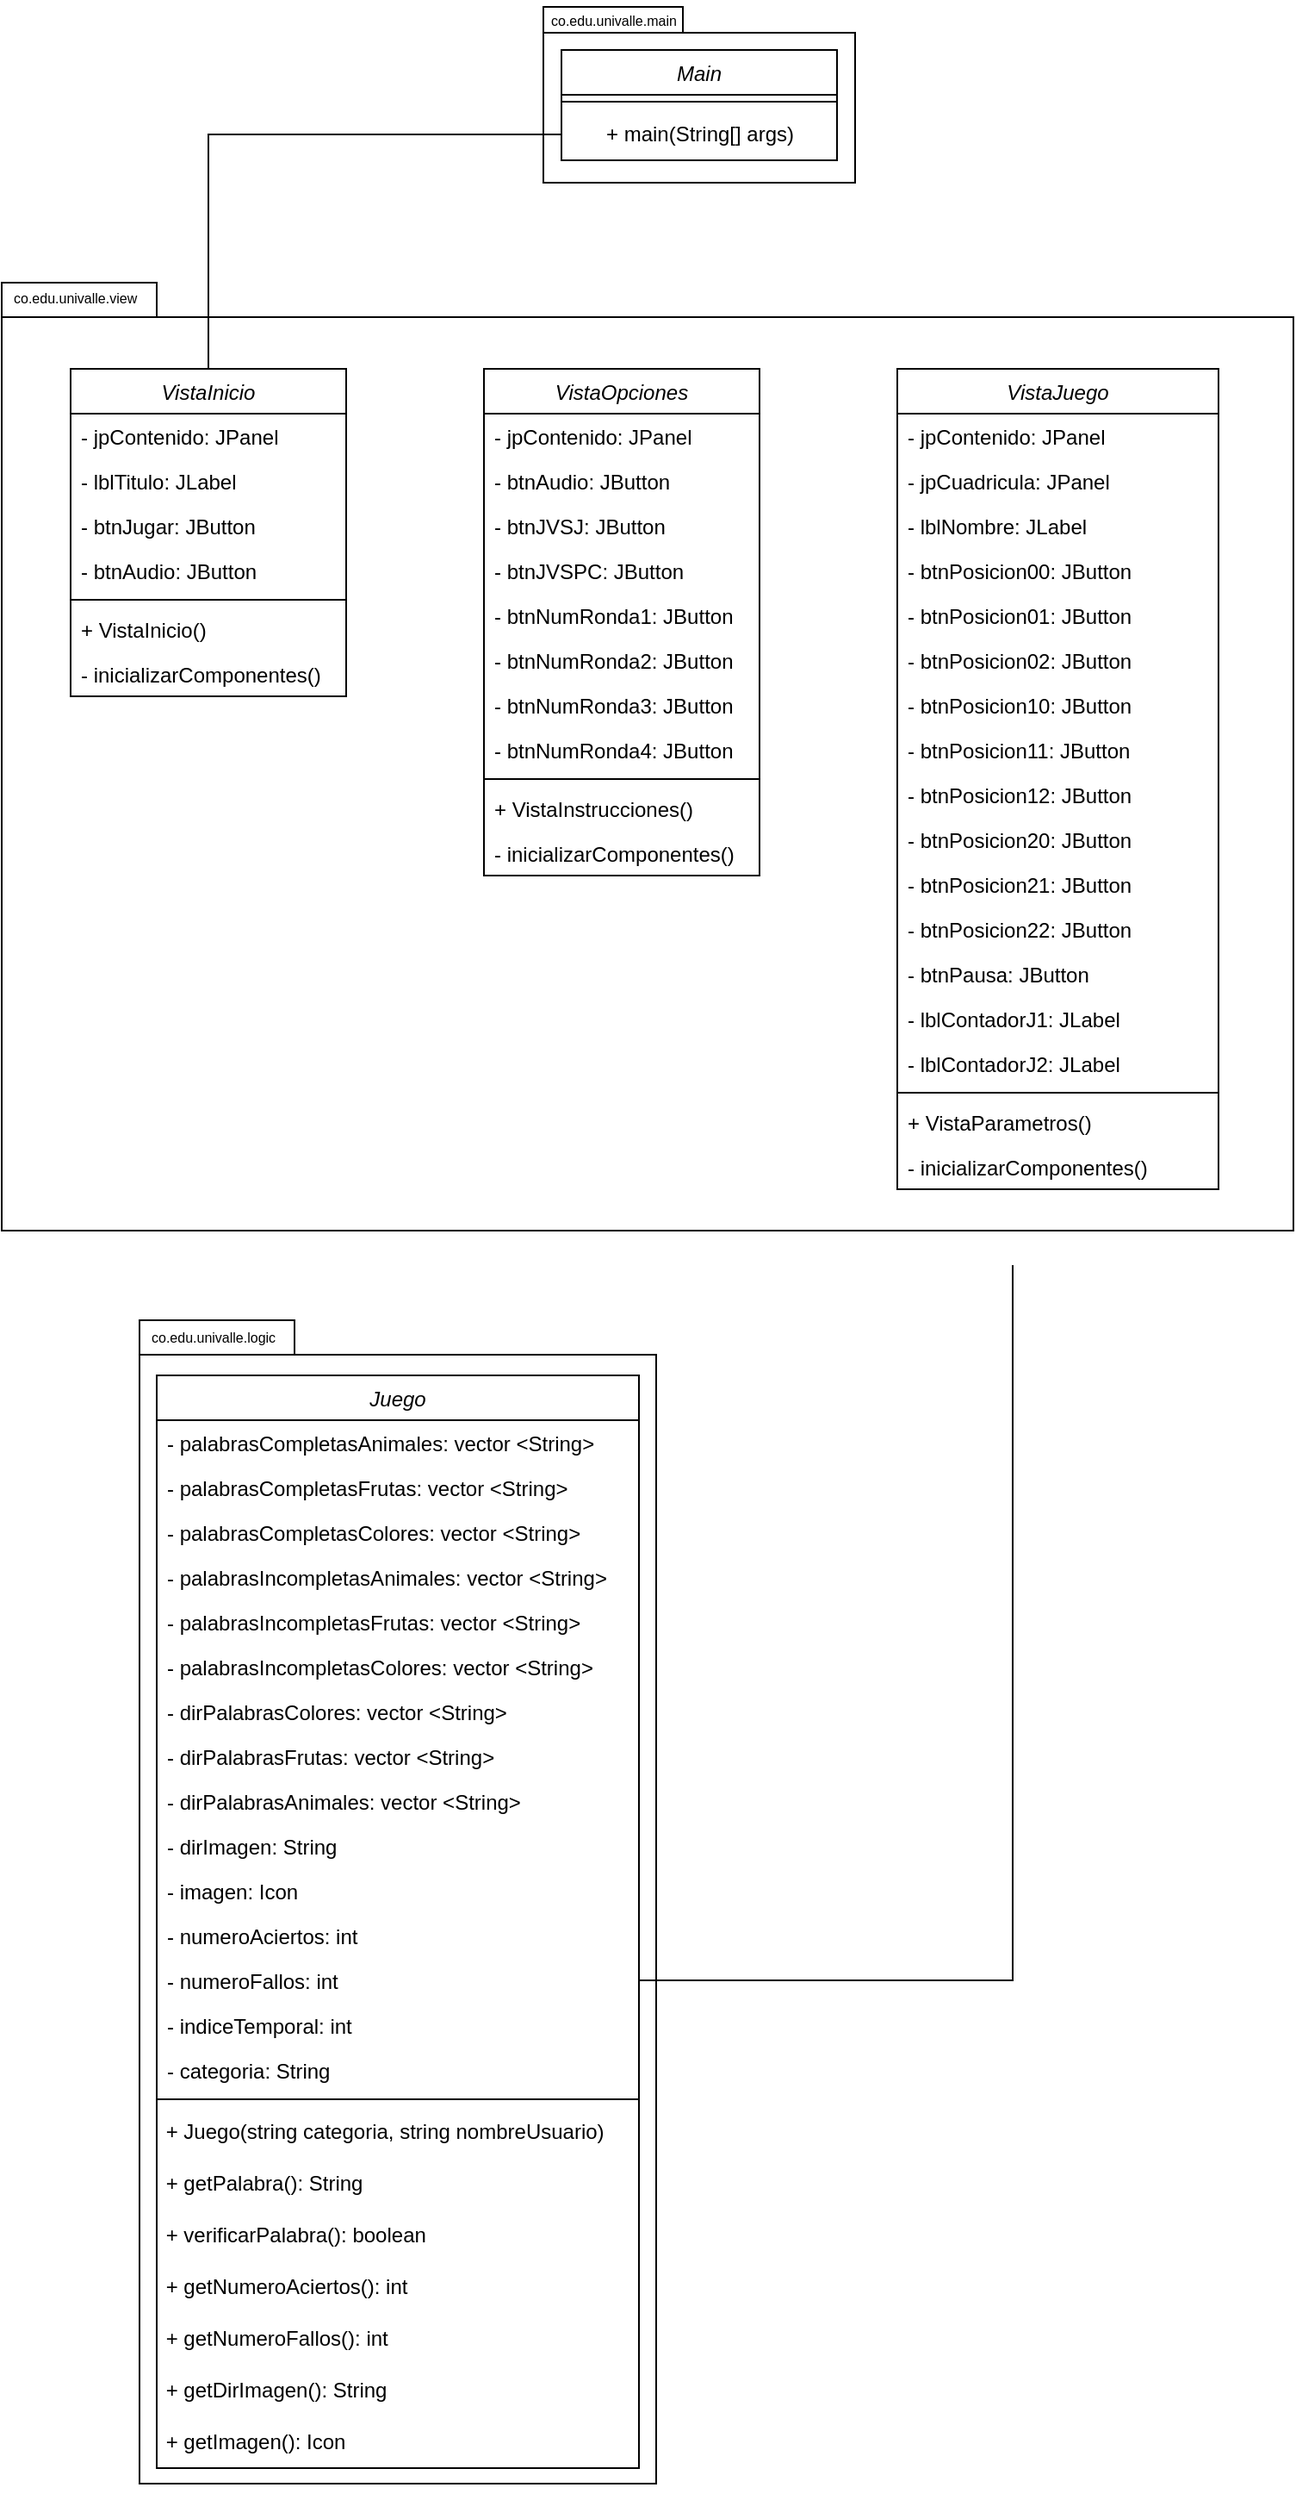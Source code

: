 <mxfile version="21.2.1" type="github">
  <diagram id="C5RBs43oDa-KdzZeNtuy" name="Page-1">
    <mxGraphModel dx="1434" dy="802" grid="1" gridSize="10" guides="1" tooltips="1" connect="1" arrows="1" fold="1" page="1" pageScale="1" pageWidth="827" pageHeight="1169" math="0" shadow="0">
      <root>
        <mxCell id="WIyWlLk6GJQsqaUBKTNV-0" />
        <mxCell id="WIyWlLk6GJQsqaUBKTNV-1" parent="WIyWlLk6GJQsqaUBKTNV-0" />
        <mxCell id="8PjbYwyH08GuXPHLSJ2T-105" value="" style="shape=folder;fontStyle=1;spacingTop=10;tabWidth=81;tabHeight=15;tabPosition=left;html=1;whiteSpace=wrap;" vertex="1" parent="WIyWlLk6GJQsqaUBKTNV-1">
          <mxGeometry x="324.5" y="60" width="181" height="102" as="geometry" />
        </mxCell>
        <mxCell id="8PjbYwyH08GuXPHLSJ2T-106" value="" style="shape=folder;fontStyle=1;spacingTop=10;tabWidth=90;tabHeight=20;tabPosition=left;html=1;whiteSpace=wrap;" vertex="1" parent="WIyWlLk6GJQsqaUBKTNV-1">
          <mxGeometry x="90" y="822" width="300" height="675" as="geometry" />
        </mxCell>
        <mxCell id="8PjbYwyH08GuXPHLSJ2T-114" value="" style="shape=folder;fontStyle=1;spacingTop=10;tabWidth=90;tabHeight=20;tabPosition=left;html=1;whiteSpace=wrap;" vertex="1" parent="WIyWlLk6GJQsqaUBKTNV-1">
          <mxGeometry x="10" y="220" width="750" height="550" as="geometry" />
        </mxCell>
        <mxCell id="8PjbYwyH08GuXPHLSJ2T-115" value="Main" style="swimlane;fontStyle=2;align=center;verticalAlign=top;childLayout=stackLayout;horizontal=1;startSize=26;horizontalStack=0;resizeParent=1;resizeLast=0;collapsible=1;marginBottom=0;rounded=0;shadow=0;strokeWidth=1;" vertex="1" parent="WIyWlLk6GJQsqaUBKTNV-1">
          <mxGeometry x="335" y="85" width="160" height="64" as="geometry">
            <mxRectangle x="300" y="50" width="160" height="26" as="alternateBounds" />
          </mxGeometry>
        </mxCell>
        <mxCell id="8PjbYwyH08GuXPHLSJ2T-116" value="" style="line;html=1;strokeWidth=1;align=left;verticalAlign=middle;spacingTop=-1;spacingLeft=3;spacingRight=3;rotatable=0;labelPosition=right;points=[];portConstraint=eastwest;" vertex="1" parent="8PjbYwyH08GuXPHLSJ2T-115">
          <mxGeometry y="26" width="160" height="8" as="geometry" />
        </mxCell>
        <mxCell id="8PjbYwyH08GuXPHLSJ2T-117" value="+ main(String[] args)" style="text;html=1;align=center;verticalAlign=middle;resizable=0;points=[];autosize=1;strokeColor=none;fillColor=none;" vertex="1" parent="8PjbYwyH08GuXPHLSJ2T-115">
          <mxGeometry y="34" width="160" height="30" as="geometry" />
        </mxCell>
        <mxCell id="8PjbYwyH08GuXPHLSJ2T-118" value="VistaOpciones" style="swimlane;fontStyle=2;align=center;verticalAlign=top;childLayout=stackLayout;horizontal=1;startSize=26;horizontalStack=0;resizeParent=1;resizeLast=0;collapsible=1;marginBottom=0;rounded=0;shadow=0;strokeWidth=1;" vertex="1" parent="WIyWlLk6GJQsqaUBKTNV-1">
          <mxGeometry x="290" y="270" width="160" height="294" as="geometry">
            <mxRectangle x="130" y="380" width="160" height="26" as="alternateBounds" />
          </mxGeometry>
        </mxCell>
        <mxCell id="8PjbYwyH08GuXPHLSJ2T-119" value="- jpContenido: JPanel" style="text;align=left;verticalAlign=top;spacingLeft=4;spacingRight=4;overflow=hidden;rotatable=0;points=[[0,0.5],[1,0.5]];portConstraint=eastwest;" vertex="1" parent="8PjbYwyH08GuXPHLSJ2T-118">
          <mxGeometry y="26" width="160" height="26" as="geometry" />
        </mxCell>
        <mxCell id="8PjbYwyH08GuXPHLSJ2T-121" value="- btnAudio: JButton" style="text;align=left;verticalAlign=top;spacingLeft=4;spacingRight=4;overflow=hidden;rotatable=0;points=[[0,0.5],[1,0.5]];portConstraint=eastwest;rounded=0;shadow=0;html=0;" vertex="1" parent="8PjbYwyH08GuXPHLSJ2T-118">
          <mxGeometry y="52" width="160" height="26" as="geometry" />
        </mxCell>
        <mxCell id="8PjbYwyH08GuXPHLSJ2T-122" value="- btnJVSJ: JButton" style="text;align=left;verticalAlign=top;spacingLeft=4;spacingRight=4;overflow=hidden;rotatable=0;points=[[0,0.5],[1,0.5]];portConstraint=eastwest;rounded=0;shadow=0;html=0;" vertex="1" parent="8PjbYwyH08GuXPHLSJ2T-118">
          <mxGeometry y="78" width="160" height="26" as="geometry" />
        </mxCell>
        <mxCell id="8PjbYwyH08GuXPHLSJ2T-210" value="- btnJVSPC: JButton" style="text;align=left;verticalAlign=top;spacingLeft=4;spacingRight=4;overflow=hidden;rotatable=0;points=[[0,0.5],[1,0.5]];portConstraint=eastwest;rounded=0;shadow=0;html=0;" vertex="1" parent="8PjbYwyH08GuXPHLSJ2T-118">
          <mxGeometry y="104" width="160" height="26" as="geometry" />
        </mxCell>
        <mxCell id="8PjbYwyH08GuXPHLSJ2T-211" value="- btnNumRonda1: JButton" style="text;align=left;verticalAlign=top;spacingLeft=4;spacingRight=4;overflow=hidden;rotatable=0;points=[[0,0.5],[1,0.5]];portConstraint=eastwest;rounded=0;shadow=0;html=0;" vertex="1" parent="8PjbYwyH08GuXPHLSJ2T-118">
          <mxGeometry y="130" width="160" height="26" as="geometry" />
        </mxCell>
        <mxCell id="8PjbYwyH08GuXPHLSJ2T-212" value="- btnNumRonda2: JButton" style="text;align=left;verticalAlign=top;spacingLeft=4;spacingRight=4;overflow=hidden;rotatable=0;points=[[0,0.5],[1,0.5]];portConstraint=eastwest;rounded=0;shadow=0;html=0;" vertex="1" parent="8PjbYwyH08GuXPHLSJ2T-118">
          <mxGeometry y="156" width="160" height="26" as="geometry" />
        </mxCell>
        <mxCell id="8PjbYwyH08GuXPHLSJ2T-213" value="- btnNumRonda3: JButton" style="text;align=left;verticalAlign=top;spacingLeft=4;spacingRight=4;overflow=hidden;rotatable=0;points=[[0,0.5],[1,0.5]];portConstraint=eastwest;rounded=0;shadow=0;html=0;" vertex="1" parent="8PjbYwyH08GuXPHLSJ2T-118">
          <mxGeometry y="182" width="160" height="26" as="geometry" />
        </mxCell>
        <mxCell id="8PjbYwyH08GuXPHLSJ2T-214" value="- btnNumRonda4: JButton" style="text;align=left;verticalAlign=top;spacingLeft=4;spacingRight=4;overflow=hidden;rotatable=0;points=[[0,0.5],[1,0.5]];portConstraint=eastwest;rounded=0;shadow=0;html=0;" vertex="1" parent="8PjbYwyH08GuXPHLSJ2T-118">
          <mxGeometry y="208" width="160" height="26" as="geometry" />
        </mxCell>
        <mxCell id="8PjbYwyH08GuXPHLSJ2T-123" value="" style="line;html=1;strokeWidth=1;align=left;verticalAlign=middle;spacingTop=-1;spacingLeft=3;spacingRight=3;rotatable=0;labelPosition=right;points=[];portConstraint=eastwest;" vertex="1" parent="8PjbYwyH08GuXPHLSJ2T-118">
          <mxGeometry y="234" width="160" height="8" as="geometry" />
        </mxCell>
        <mxCell id="8PjbYwyH08GuXPHLSJ2T-124" value="+ VistaInstrucciones()" style="text;align=left;verticalAlign=top;spacingLeft=4;spacingRight=4;overflow=hidden;rotatable=0;points=[[0,0.5],[1,0.5]];portConstraint=eastwest;" vertex="1" parent="8PjbYwyH08GuXPHLSJ2T-118">
          <mxGeometry y="242" width="160" height="26" as="geometry" />
        </mxCell>
        <mxCell id="8PjbYwyH08GuXPHLSJ2T-125" value="- inicializarComponentes()" style="text;align=left;verticalAlign=top;spacingLeft=4;spacingRight=4;overflow=hidden;rotatable=0;points=[[0,0.5],[1,0.5]];portConstraint=eastwest;" vertex="1" parent="8PjbYwyH08GuXPHLSJ2T-118">
          <mxGeometry y="268" width="160" height="26" as="geometry" />
        </mxCell>
        <mxCell id="8PjbYwyH08GuXPHLSJ2T-126" value="Juego" style="swimlane;fontStyle=2;align=center;verticalAlign=top;childLayout=stackLayout;horizontal=1;startSize=26;horizontalStack=0;resizeParent=1;resizeLast=0;collapsible=1;marginBottom=0;rounded=0;shadow=0;strokeWidth=1;" vertex="1" parent="WIyWlLk6GJQsqaUBKTNV-1">
          <mxGeometry x="100" y="854" width="280" height="634" as="geometry">
            <mxRectangle x="340" y="380" width="170" height="26" as="alternateBounds" />
          </mxGeometry>
        </mxCell>
        <mxCell id="8PjbYwyH08GuXPHLSJ2T-127" value="- palabrasCompletasAnimales: vector &lt;String&gt;" style="text;align=left;verticalAlign=top;spacingLeft=4;spacingRight=4;overflow=hidden;rotatable=0;points=[[0,0.5],[1,0.5]];portConstraint=eastwest;" vertex="1" parent="8PjbYwyH08GuXPHLSJ2T-126">
          <mxGeometry y="26" width="280" height="26" as="geometry" />
        </mxCell>
        <mxCell id="8PjbYwyH08GuXPHLSJ2T-128" value="- palabrasCompletasFrutas: vector &lt;String&gt;" style="text;align=left;verticalAlign=top;spacingLeft=4;spacingRight=4;overflow=hidden;rotatable=0;points=[[0,0.5],[1,0.5]];portConstraint=eastwest;" vertex="1" parent="8PjbYwyH08GuXPHLSJ2T-126">
          <mxGeometry y="52" width="280" height="26" as="geometry" />
        </mxCell>
        <mxCell id="8PjbYwyH08GuXPHLSJ2T-129" value="- palabrasCompletasColores: vector &lt;String&gt;" style="text;align=left;verticalAlign=top;spacingLeft=4;spacingRight=4;overflow=hidden;rotatable=0;points=[[0,0.5],[1,0.5]];portConstraint=eastwest;" vertex="1" parent="8PjbYwyH08GuXPHLSJ2T-126">
          <mxGeometry y="78" width="280" height="26" as="geometry" />
        </mxCell>
        <mxCell id="8PjbYwyH08GuXPHLSJ2T-130" value="- palabrasIncompletasAnimales: vector &lt;String&gt;" style="text;align=left;verticalAlign=top;spacingLeft=4;spacingRight=4;overflow=hidden;rotatable=0;points=[[0,0.5],[1,0.5]];portConstraint=eastwest;" vertex="1" parent="8PjbYwyH08GuXPHLSJ2T-126">
          <mxGeometry y="104" width="280" height="26" as="geometry" />
        </mxCell>
        <mxCell id="8PjbYwyH08GuXPHLSJ2T-131" value="- palabrasIncompletasFrutas: vector &lt;String&gt;" style="text;align=left;verticalAlign=top;spacingLeft=4;spacingRight=4;overflow=hidden;rotatable=0;points=[[0,0.5],[1,0.5]];portConstraint=eastwest;" vertex="1" parent="8PjbYwyH08GuXPHLSJ2T-126">
          <mxGeometry y="130" width="280" height="26" as="geometry" />
        </mxCell>
        <mxCell id="8PjbYwyH08GuXPHLSJ2T-132" value="- palabrasIncompletasColores: vector &lt;String&gt;" style="text;align=left;verticalAlign=top;spacingLeft=4;spacingRight=4;overflow=hidden;rotatable=0;points=[[0,0.5],[1,0.5]];portConstraint=eastwest;" vertex="1" parent="8PjbYwyH08GuXPHLSJ2T-126">
          <mxGeometry y="156" width="280" height="26" as="geometry" />
        </mxCell>
        <mxCell id="8PjbYwyH08GuXPHLSJ2T-133" value="- dirPalabrasColores: vector &lt;String&gt;" style="text;align=left;verticalAlign=top;spacingLeft=4;spacingRight=4;overflow=hidden;rotatable=0;points=[[0,0.5],[1,0.5]];portConstraint=eastwest;" vertex="1" parent="8PjbYwyH08GuXPHLSJ2T-126">
          <mxGeometry y="182" width="280" height="26" as="geometry" />
        </mxCell>
        <mxCell id="8PjbYwyH08GuXPHLSJ2T-134" value="- dirPalabrasFrutas: vector &lt;String&gt;" style="text;align=left;verticalAlign=top;spacingLeft=4;spacingRight=4;overflow=hidden;rotatable=0;points=[[0,0.5],[1,0.5]];portConstraint=eastwest;" vertex="1" parent="8PjbYwyH08GuXPHLSJ2T-126">
          <mxGeometry y="208" width="280" height="26" as="geometry" />
        </mxCell>
        <mxCell id="8PjbYwyH08GuXPHLSJ2T-135" value="- dirPalabrasAnimales: vector &lt;String&gt;" style="text;align=left;verticalAlign=top;spacingLeft=4;spacingRight=4;overflow=hidden;rotatable=0;points=[[0,0.5],[1,0.5]];portConstraint=eastwest;" vertex="1" parent="8PjbYwyH08GuXPHLSJ2T-126">
          <mxGeometry y="234" width="280" height="26" as="geometry" />
        </mxCell>
        <mxCell id="8PjbYwyH08GuXPHLSJ2T-136" value="- dirImagen: String" style="text;align=left;verticalAlign=top;spacingLeft=4;spacingRight=4;overflow=hidden;rotatable=0;points=[[0,0.5],[1,0.5]];portConstraint=eastwest;" vertex="1" parent="8PjbYwyH08GuXPHLSJ2T-126">
          <mxGeometry y="260" width="280" height="26" as="geometry" />
        </mxCell>
        <mxCell id="8PjbYwyH08GuXPHLSJ2T-137" value="- imagen: Icon" style="text;align=left;verticalAlign=top;spacingLeft=4;spacingRight=4;overflow=hidden;rotatable=0;points=[[0,0.5],[1,0.5]];portConstraint=eastwest;" vertex="1" parent="8PjbYwyH08GuXPHLSJ2T-126">
          <mxGeometry y="286" width="280" height="26" as="geometry" />
        </mxCell>
        <mxCell id="8PjbYwyH08GuXPHLSJ2T-138" value="- numeroAciertos: int" style="text;align=left;verticalAlign=top;spacingLeft=4;spacingRight=4;overflow=hidden;rotatable=0;points=[[0,0.5],[1,0.5]];portConstraint=eastwest;" vertex="1" parent="8PjbYwyH08GuXPHLSJ2T-126">
          <mxGeometry y="312" width="280" height="26" as="geometry" />
        </mxCell>
        <mxCell id="8PjbYwyH08GuXPHLSJ2T-139" value="- numeroFallos: int" style="text;align=left;verticalAlign=top;spacingLeft=4;spacingRight=4;overflow=hidden;rotatable=0;points=[[0,0.5],[1,0.5]];portConstraint=eastwest;" vertex="1" parent="8PjbYwyH08GuXPHLSJ2T-126">
          <mxGeometry y="338" width="280" height="26" as="geometry" />
        </mxCell>
        <mxCell id="8PjbYwyH08GuXPHLSJ2T-140" value="- indiceTemporal: int" style="text;align=left;verticalAlign=top;spacingLeft=4;spacingRight=4;overflow=hidden;rotatable=0;points=[[0,0.5],[1,0.5]];portConstraint=eastwest;" vertex="1" parent="8PjbYwyH08GuXPHLSJ2T-126">
          <mxGeometry y="364" width="280" height="26" as="geometry" />
        </mxCell>
        <mxCell id="8PjbYwyH08GuXPHLSJ2T-141" value="- categoria: String" style="text;align=left;verticalAlign=top;spacingLeft=4;spacingRight=4;overflow=hidden;rotatable=0;points=[[0,0.5],[1,0.5]];portConstraint=eastwest;" vertex="1" parent="8PjbYwyH08GuXPHLSJ2T-126">
          <mxGeometry y="390" width="280" height="26" as="geometry" />
        </mxCell>
        <mxCell id="8PjbYwyH08GuXPHLSJ2T-142" value="" style="line;html=1;strokeWidth=1;align=left;verticalAlign=middle;spacingTop=-1;spacingLeft=3;spacingRight=3;rotatable=0;labelPosition=right;points=[];portConstraint=eastwest;" vertex="1" parent="8PjbYwyH08GuXPHLSJ2T-126">
          <mxGeometry y="416" width="280" height="8" as="geometry" />
        </mxCell>
        <mxCell id="8PjbYwyH08GuXPHLSJ2T-143" value="&amp;nbsp;+ Juego(string categoria, string nombreUsuario)" style="text;html=1;align=left;verticalAlign=middle;resizable=0;points=[];autosize=1;strokeColor=none;fillColor=none;" vertex="1" parent="8PjbYwyH08GuXPHLSJ2T-126">
          <mxGeometry y="424" width="280" height="30" as="geometry" />
        </mxCell>
        <mxCell id="8PjbYwyH08GuXPHLSJ2T-144" value="&amp;nbsp;+ getPalabra(): String" style="text;html=1;align=left;verticalAlign=middle;resizable=0;points=[];autosize=1;strokeColor=none;fillColor=none;" vertex="1" parent="8PjbYwyH08GuXPHLSJ2T-126">
          <mxGeometry y="454" width="280" height="30" as="geometry" />
        </mxCell>
        <mxCell id="8PjbYwyH08GuXPHLSJ2T-145" value="&amp;nbsp;+ verificarPalabra(): boolean" style="text;html=1;align=left;verticalAlign=middle;resizable=0;points=[];autosize=1;strokeColor=none;fillColor=none;" vertex="1" parent="8PjbYwyH08GuXPHLSJ2T-126">
          <mxGeometry y="484" width="280" height="30" as="geometry" />
        </mxCell>
        <mxCell id="8PjbYwyH08GuXPHLSJ2T-146" value="&amp;nbsp;+ getNumeroAciertos(): int" style="text;html=1;align=left;verticalAlign=middle;resizable=0;points=[];autosize=1;strokeColor=none;fillColor=none;" vertex="1" parent="8PjbYwyH08GuXPHLSJ2T-126">
          <mxGeometry y="514" width="280" height="30" as="geometry" />
        </mxCell>
        <mxCell id="8PjbYwyH08GuXPHLSJ2T-147" value="&amp;nbsp;+ getNumeroFallos(): int" style="text;html=1;align=left;verticalAlign=middle;resizable=0;points=[];autosize=1;strokeColor=none;fillColor=none;" vertex="1" parent="8PjbYwyH08GuXPHLSJ2T-126">
          <mxGeometry y="544" width="280" height="30" as="geometry" />
        </mxCell>
        <mxCell id="8PjbYwyH08GuXPHLSJ2T-148" value="&amp;nbsp;+ getDirImagen(): String" style="text;html=1;align=left;verticalAlign=middle;resizable=0;points=[];autosize=1;strokeColor=none;fillColor=none;" vertex="1" parent="8PjbYwyH08GuXPHLSJ2T-126">
          <mxGeometry y="574" width="280" height="30" as="geometry" />
        </mxCell>
        <mxCell id="8PjbYwyH08GuXPHLSJ2T-149" value="&amp;nbsp;+ getImagen(): Icon" style="text;html=1;align=left;verticalAlign=middle;resizable=0;points=[];autosize=1;strokeColor=none;fillColor=none;" vertex="1" parent="8PjbYwyH08GuXPHLSJ2T-126">
          <mxGeometry y="604" width="280" height="30" as="geometry" />
        </mxCell>
        <mxCell id="8PjbYwyH08GuXPHLSJ2T-150" value="VistaInicio" style="swimlane;fontStyle=2;align=center;verticalAlign=top;childLayout=stackLayout;horizontal=1;startSize=26;horizontalStack=0;resizeParent=1;resizeLast=0;collapsible=1;marginBottom=0;rounded=0;shadow=0;strokeWidth=1;" vertex="1" parent="WIyWlLk6GJQsqaUBKTNV-1">
          <mxGeometry x="50" y="270" width="160" height="190" as="geometry">
            <mxRectangle x="550" y="140" width="160" height="26" as="alternateBounds" />
          </mxGeometry>
        </mxCell>
        <mxCell id="8PjbYwyH08GuXPHLSJ2T-151" value="- jpContenido: JPanel" style="text;align=left;verticalAlign=top;spacingLeft=4;spacingRight=4;overflow=hidden;rotatable=0;points=[[0,0.5],[1,0.5]];portConstraint=eastwest;" vertex="1" parent="8PjbYwyH08GuXPHLSJ2T-150">
          <mxGeometry y="26" width="160" height="26" as="geometry" />
        </mxCell>
        <mxCell id="8PjbYwyH08GuXPHLSJ2T-152" value="- lblTitulo: JLabel" style="text;align=left;verticalAlign=top;spacingLeft=4;spacingRight=4;overflow=hidden;rotatable=0;points=[[0,0.5],[1,0.5]];portConstraint=eastwest;" vertex="1" parent="8PjbYwyH08GuXPHLSJ2T-150">
          <mxGeometry y="52" width="160" height="26" as="geometry" />
        </mxCell>
        <mxCell id="8PjbYwyH08GuXPHLSJ2T-154" value="- btnJugar: JButton" style="text;align=left;verticalAlign=top;spacingLeft=4;spacingRight=4;overflow=hidden;rotatable=0;points=[[0,0.5],[1,0.5]];portConstraint=eastwest;rounded=0;shadow=0;html=0;" vertex="1" parent="8PjbYwyH08GuXPHLSJ2T-150">
          <mxGeometry y="78" width="160" height="26" as="geometry" />
        </mxCell>
        <mxCell id="8PjbYwyH08GuXPHLSJ2T-155" value="- btnAudio: JButton" style="text;align=left;verticalAlign=top;spacingLeft=4;spacingRight=4;overflow=hidden;rotatable=0;points=[[0,0.5],[1,0.5]];portConstraint=eastwest;rounded=0;shadow=0;html=0;" vertex="1" parent="8PjbYwyH08GuXPHLSJ2T-150">
          <mxGeometry y="104" width="160" height="26" as="geometry" />
        </mxCell>
        <mxCell id="8PjbYwyH08GuXPHLSJ2T-156" value="" style="line;html=1;strokeWidth=1;align=left;verticalAlign=middle;spacingTop=-1;spacingLeft=3;spacingRight=3;rotatable=0;labelPosition=right;points=[];portConstraint=eastwest;" vertex="1" parent="8PjbYwyH08GuXPHLSJ2T-150">
          <mxGeometry y="130" width="160" height="8" as="geometry" />
        </mxCell>
        <mxCell id="8PjbYwyH08GuXPHLSJ2T-157" value="+ VistaInicio()" style="text;align=left;verticalAlign=top;spacingLeft=4;spacingRight=4;overflow=hidden;rotatable=0;points=[[0,0.5],[1,0.5]];portConstraint=eastwest;" vertex="1" parent="8PjbYwyH08GuXPHLSJ2T-150">
          <mxGeometry y="138" width="160" height="26" as="geometry" />
        </mxCell>
        <mxCell id="8PjbYwyH08GuXPHLSJ2T-158" value="- inicializarComponentes()" style="text;align=left;verticalAlign=top;spacingLeft=4;spacingRight=4;overflow=hidden;rotatable=0;points=[[0,0.5],[1,0.5]];portConstraint=eastwest;" vertex="1" parent="8PjbYwyH08GuXPHLSJ2T-150">
          <mxGeometry y="164" width="160" height="26" as="geometry" />
        </mxCell>
        <mxCell id="8PjbYwyH08GuXPHLSJ2T-159" value="VistaJuego" style="swimlane;fontStyle=2;align=center;verticalAlign=top;childLayout=stackLayout;horizontal=1;startSize=26;horizontalStack=0;resizeParent=1;resizeLast=0;collapsible=1;marginBottom=0;rounded=0;shadow=0;strokeWidth=1;" vertex="1" parent="WIyWlLk6GJQsqaUBKTNV-1">
          <mxGeometry x="530" y="270" width="186.5" height="476" as="geometry">
            <mxRectangle x="550" y="140" width="160" height="26" as="alternateBounds" />
          </mxGeometry>
        </mxCell>
        <mxCell id="8PjbYwyH08GuXPHLSJ2T-160" value="- jpContenido: JPanel" style="text;align=left;verticalAlign=top;spacingLeft=4;spacingRight=4;overflow=hidden;rotatable=0;points=[[0,0.5],[1,0.5]];portConstraint=eastwest;" vertex="1" parent="8PjbYwyH08GuXPHLSJ2T-159">
          <mxGeometry y="26" width="186.5" height="26" as="geometry" />
        </mxCell>
        <mxCell id="8PjbYwyH08GuXPHLSJ2T-216" value="- jpCuadricula: JPanel" style="text;align=left;verticalAlign=top;spacingLeft=4;spacingRight=4;overflow=hidden;rotatable=0;points=[[0,0.5],[1,0.5]];portConstraint=eastwest;" vertex="1" parent="8PjbYwyH08GuXPHLSJ2T-159">
          <mxGeometry y="52" width="186.5" height="26" as="geometry" />
        </mxCell>
        <mxCell id="8PjbYwyH08GuXPHLSJ2T-161" value="- lblNombre: JLabel" style="text;align=left;verticalAlign=top;spacingLeft=4;spacingRight=4;overflow=hidden;rotatable=0;points=[[0,0.5],[1,0.5]];portConstraint=eastwest;" vertex="1" parent="8PjbYwyH08GuXPHLSJ2T-159">
          <mxGeometry y="78" width="186.5" height="26" as="geometry" />
        </mxCell>
        <mxCell id="8PjbYwyH08GuXPHLSJ2T-217" value="- btnPosicion00: JButton" style="text;align=left;verticalAlign=top;spacingLeft=4;spacingRight=4;overflow=hidden;rotatable=0;points=[[0,0.5],[1,0.5]];portConstraint=eastwest;rounded=0;shadow=0;html=0;" vertex="1" parent="8PjbYwyH08GuXPHLSJ2T-159">
          <mxGeometry y="104" width="186.5" height="26" as="geometry" />
        </mxCell>
        <mxCell id="8PjbYwyH08GuXPHLSJ2T-220" value="- btnPosicion01: JButton" style="text;align=left;verticalAlign=top;spacingLeft=4;spacingRight=4;overflow=hidden;rotatable=0;points=[[0,0.5],[1,0.5]];portConstraint=eastwest;rounded=0;shadow=0;html=0;" vertex="1" parent="8PjbYwyH08GuXPHLSJ2T-159">
          <mxGeometry y="130" width="186.5" height="26" as="geometry" />
        </mxCell>
        <mxCell id="8PjbYwyH08GuXPHLSJ2T-219" value="- btnPosicion02: JButton" style="text;align=left;verticalAlign=top;spacingLeft=4;spacingRight=4;overflow=hidden;rotatable=0;points=[[0,0.5],[1,0.5]];portConstraint=eastwest;rounded=0;shadow=0;html=0;" vertex="1" parent="8PjbYwyH08GuXPHLSJ2T-159">
          <mxGeometry y="156" width="186.5" height="26" as="geometry" />
        </mxCell>
        <mxCell id="8PjbYwyH08GuXPHLSJ2T-218" value="- btnPosicion10: JButton" style="text;align=left;verticalAlign=top;spacingLeft=4;spacingRight=4;overflow=hidden;rotatable=0;points=[[0,0.5],[1,0.5]];portConstraint=eastwest;rounded=0;shadow=0;html=0;" vertex="1" parent="8PjbYwyH08GuXPHLSJ2T-159">
          <mxGeometry y="182" width="186.5" height="26" as="geometry" />
        </mxCell>
        <mxCell id="8PjbYwyH08GuXPHLSJ2T-164" value="- btnPosicion11: JButton" style="text;align=left;verticalAlign=top;spacingLeft=4;spacingRight=4;overflow=hidden;rotatable=0;points=[[0,0.5],[1,0.5]];portConstraint=eastwest;rounded=0;shadow=0;html=0;" vertex="1" parent="8PjbYwyH08GuXPHLSJ2T-159">
          <mxGeometry y="208" width="186.5" height="26" as="geometry" />
        </mxCell>
        <mxCell id="8PjbYwyH08GuXPHLSJ2T-165" value="- btnPosicion12: JButton" style="text;align=left;verticalAlign=top;spacingLeft=4;spacingRight=4;overflow=hidden;rotatable=0;points=[[0,0.5],[1,0.5]];portConstraint=eastwest;rounded=0;shadow=0;html=0;" vertex="1" parent="8PjbYwyH08GuXPHLSJ2T-159">
          <mxGeometry y="234" width="186.5" height="26" as="geometry" />
        </mxCell>
        <mxCell id="8PjbYwyH08GuXPHLSJ2T-166" value="- btnPosicion20: JButton" style="text;align=left;verticalAlign=top;spacingLeft=4;spacingRight=4;overflow=hidden;rotatable=0;points=[[0,0.5],[1,0.5]];portConstraint=eastwest;rounded=0;shadow=0;html=0;" vertex="1" parent="8PjbYwyH08GuXPHLSJ2T-159">
          <mxGeometry y="260" width="186.5" height="26" as="geometry" />
        </mxCell>
        <mxCell id="8PjbYwyH08GuXPHLSJ2T-167" value="- btnPosicion21: JButton" style="text;align=left;verticalAlign=top;spacingLeft=4;spacingRight=4;overflow=hidden;rotatable=0;points=[[0,0.5],[1,0.5]];portConstraint=eastwest;rounded=0;shadow=0;html=0;" vertex="1" parent="8PjbYwyH08GuXPHLSJ2T-159">
          <mxGeometry y="286" width="186.5" height="26" as="geometry" />
        </mxCell>
        <mxCell id="8PjbYwyH08GuXPHLSJ2T-222" value="- btnPosicion22: JButton" style="text;align=left;verticalAlign=top;spacingLeft=4;spacingRight=4;overflow=hidden;rotatable=0;points=[[0,0.5],[1,0.5]];portConstraint=eastwest;rounded=0;shadow=0;html=0;" vertex="1" parent="8PjbYwyH08GuXPHLSJ2T-159">
          <mxGeometry y="312" width="186.5" height="26" as="geometry" />
        </mxCell>
        <mxCell id="8PjbYwyH08GuXPHLSJ2T-224" value="- btnPausa: JButton" style="text;align=left;verticalAlign=top;spacingLeft=4;spacingRight=4;overflow=hidden;rotatable=0;points=[[0,0.5],[1,0.5]];portConstraint=eastwest;rounded=0;shadow=0;html=0;" vertex="1" parent="8PjbYwyH08GuXPHLSJ2T-159">
          <mxGeometry y="338" width="186.5" height="26" as="geometry" />
        </mxCell>
        <mxCell id="8PjbYwyH08GuXPHLSJ2T-163" value="- lblContadorJ1: JLabel" style="text;align=left;verticalAlign=top;spacingLeft=4;spacingRight=4;overflow=hidden;rotatable=0;points=[[0,0.5],[1,0.5]];portConstraint=eastwest;" vertex="1" parent="8PjbYwyH08GuXPHLSJ2T-159">
          <mxGeometry y="364" width="186.5" height="26" as="geometry" />
        </mxCell>
        <mxCell id="8PjbYwyH08GuXPHLSJ2T-221" value="- lblContadorJ2: JLabel" style="text;align=left;verticalAlign=top;spacingLeft=4;spacingRight=4;overflow=hidden;rotatable=0;points=[[0,0.5],[1,0.5]];portConstraint=eastwest;" vertex="1" parent="8PjbYwyH08GuXPHLSJ2T-159">
          <mxGeometry y="390" width="186.5" height="26" as="geometry" />
        </mxCell>
        <mxCell id="8PjbYwyH08GuXPHLSJ2T-168" value="" style="line;html=1;strokeWidth=1;align=left;verticalAlign=middle;spacingTop=-1;spacingLeft=3;spacingRight=3;rotatable=0;labelPosition=right;points=[];portConstraint=eastwest;" vertex="1" parent="8PjbYwyH08GuXPHLSJ2T-159">
          <mxGeometry y="416" width="186.5" height="8" as="geometry" />
        </mxCell>
        <mxCell id="8PjbYwyH08GuXPHLSJ2T-169" value="+ VistaParametros()" style="text;align=left;verticalAlign=top;spacingLeft=4;spacingRight=4;overflow=hidden;rotatable=0;points=[[0,0.5],[1,0.5]];portConstraint=eastwest;" vertex="1" parent="8PjbYwyH08GuXPHLSJ2T-159">
          <mxGeometry y="424" width="186.5" height="26" as="geometry" />
        </mxCell>
        <mxCell id="8PjbYwyH08GuXPHLSJ2T-170" value="- inicializarComponentes()" style="text;align=left;verticalAlign=top;spacingLeft=4;spacingRight=4;overflow=hidden;rotatable=0;points=[[0,0.5],[1,0.5]];portConstraint=eastwest;" vertex="1" parent="8PjbYwyH08GuXPHLSJ2T-159">
          <mxGeometry y="450" width="186.5" height="26" as="geometry" />
        </mxCell>
        <mxCell id="8PjbYwyH08GuXPHLSJ2T-172" value="" style="endArrow=none;html=1;rounded=0;" edge="1" parent="WIyWlLk6GJQsqaUBKTNV-1" source="8PjbYwyH08GuXPHLSJ2T-139">
          <mxGeometry width="50" height="50" relative="1" as="geometry">
            <mxPoint x="536.5" y="592" as="sourcePoint" />
            <mxPoint x="597" y="790" as="targetPoint" />
            <Array as="points">
              <mxPoint x="597" y="1205" />
              <mxPoint x="597" y="960" />
            </Array>
          </mxGeometry>
        </mxCell>
        <mxCell id="8PjbYwyH08GuXPHLSJ2T-204" value="&lt;font style=&quot;font-size: 8px;&quot;&gt;co.edu.univalle.logic&lt;/font&gt;" style="text;html=1;align=left;verticalAlign=bottom;resizable=0;points=[];autosize=1;strokeColor=none;fillColor=none;fontSize=8;" vertex="1" parent="WIyWlLk6GJQsqaUBKTNV-1">
          <mxGeometry x="95" y="820" width="100" height="20" as="geometry" />
        </mxCell>
        <mxCell id="8PjbYwyH08GuXPHLSJ2T-205" value="&lt;font style=&quot;font-size: 8px;&quot;&gt;co.edu.univalle.view&lt;/font&gt;" style="text;html=1;align=left;verticalAlign=bottom;resizable=0;points=[];autosize=1;strokeColor=none;fillColor=none;fontSize=8;" vertex="1" parent="WIyWlLk6GJQsqaUBKTNV-1">
          <mxGeometry x="15" y="217" width="100" height="20" as="geometry" />
        </mxCell>
        <mxCell id="8PjbYwyH08GuXPHLSJ2T-206" value="&lt;font style=&quot;font-size: 8px;&quot;&gt;co.edu.univalle.main&lt;/font&gt;" style="text;html=1;align=left;verticalAlign=bottom;resizable=0;points=[];autosize=1;strokeColor=none;fillColor=none;fontSize=8;" vertex="1" parent="WIyWlLk6GJQsqaUBKTNV-1">
          <mxGeometry x="327" y="56" width="100" height="20" as="geometry" />
        </mxCell>
        <mxCell id="8PjbYwyH08GuXPHLSJ2T-209" style="edgeStyle=orthogonalEdgeStyle;rounded=0;orthogonalLoop=1;jettySize=auto;html=1;exitX=0.5;exitY=1;exitDx=0;exitDy=0;exitPerimeter=0;" edge="1" parent="WIyWlLk6GJQsqaUBKTNV-1" source="8PjbYwyH08GuXPHLSJ2T-106" target="8PjbYwyH08GuXPHLSJ2T-106">
          <mxGeometry relative="1" as="geometry" />
        </mxCell>
        <mxCell id="8PjbYwyH08GuXPHLSJ2T-215" value="" style="endArrow=none;html=1;rounded=0;" edge="1" parent="WIyWlLk6GJQsqaUBKTNV-1" source="8PjbYwyH08GuXPHLSJ2T-150" target="8PjbYwyH08GuXPHLSJ2T-117">
          <mxGeometry width="50" height="50" relative="1" as="geometry">
            <mxPoint x="390" y="380" as="sourcePoint" />
            <mxPoint x="440" y="330" as="targetPoint" />
            <Array as="points">
              <mxPoint x="130" y="134" />
            </Array>
          </mxGeometry>
        </mxCell>
      </root>
    </mxGraphModel>
  </diagram>
</mxfile>
